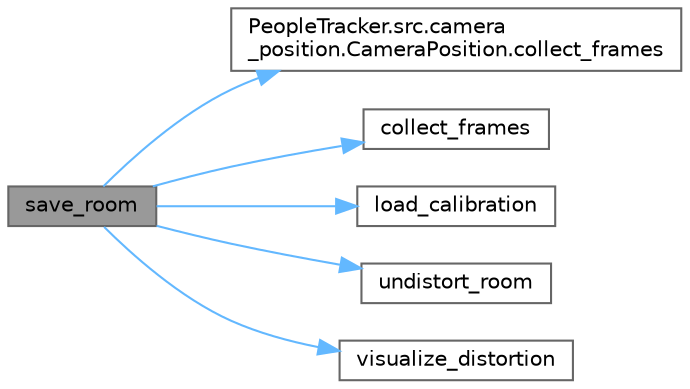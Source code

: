 digraph "save_room"
{
 // LATEX_PDF_SIZE
  bgcolor="transparent";
  edge [fontname=Helvetica,fontsize=10,labelfontname=Helvetica,labelfontsize=10];
  node [fontname=Helvetica,fontsize=10,shape=box,height=0.2,width=0.4];
  rankdir="LR";
  Node1 [id="Node000001",label="save_room",height=0.2,width=0.4,color="gray40", fillcolor="grey60", style="filled", fontcolor="black",tooltip=" "];
  Node1 -> Node2 [id="edge1_Node000001_Node000002",color="steelblue1",style="solid",tooltip=" "];
  Node2 [id="Node000002",label="PeopleTracker.src.camera\l_position.CameraPosition.collect_frames",height=0.2,width=0.4,color="grey40", fillcolor="white", style="filled",URL="$a00142.html#adcab0c33567748a21cfc4a90e663c1d6",tooltip=" "];
  Node1 -> Node3 [id="edge2_Node000001_Node000003",color="steelblue1",style="solid",tooltip=" "];
  Node3 [id="Node000003",label="collect_frames",height=0.2,width=0.4,color="grey40", fillcolor="white", style="filled",URL="$a00206.html#a048722841bc8d71bae4a1e4a9eb9db00",tooltip=" "];
  Node1 -> Node4 [id="edge3_Node000001_Node000004",color="steelblue1",style="solid",tooltip=" "];
  Node4 [id="Node000004",label="load_calibration",height=0.2,width=0.4,color="grey40", fillcolor="white", style="filled",URL="$a00206.html#a14966b15146b30927e515a9b3c64328d",tooltip=" "];
  Node1 -> Node5 [id="edge4_Node000001_Node000005",color="steelblue1",style="solid",tooltip=" "];
  Node5 [id="Node000005",label="undistort_room",height=0.2,width=0.4,color="grey40", fillcolor="white", style="filled",URL="$a00206.html#abd979a29c40c64a598514d7d165bb4a9",tooltip=" "];
  Node1 -> Node6 [id="edge5_Node000001_Node000006",color="steelblue1",style="solid",tooltip=" "];
  Node6 [id="Node000006",label="visualize_distortion",height=0.2,width=0.4,color="grey40", fillcolor="white", style="filled",URL="$a00206.html#a6c6c06bc8bbf8a0f9f7237a97ff9487e",tooltip=" "];
}
